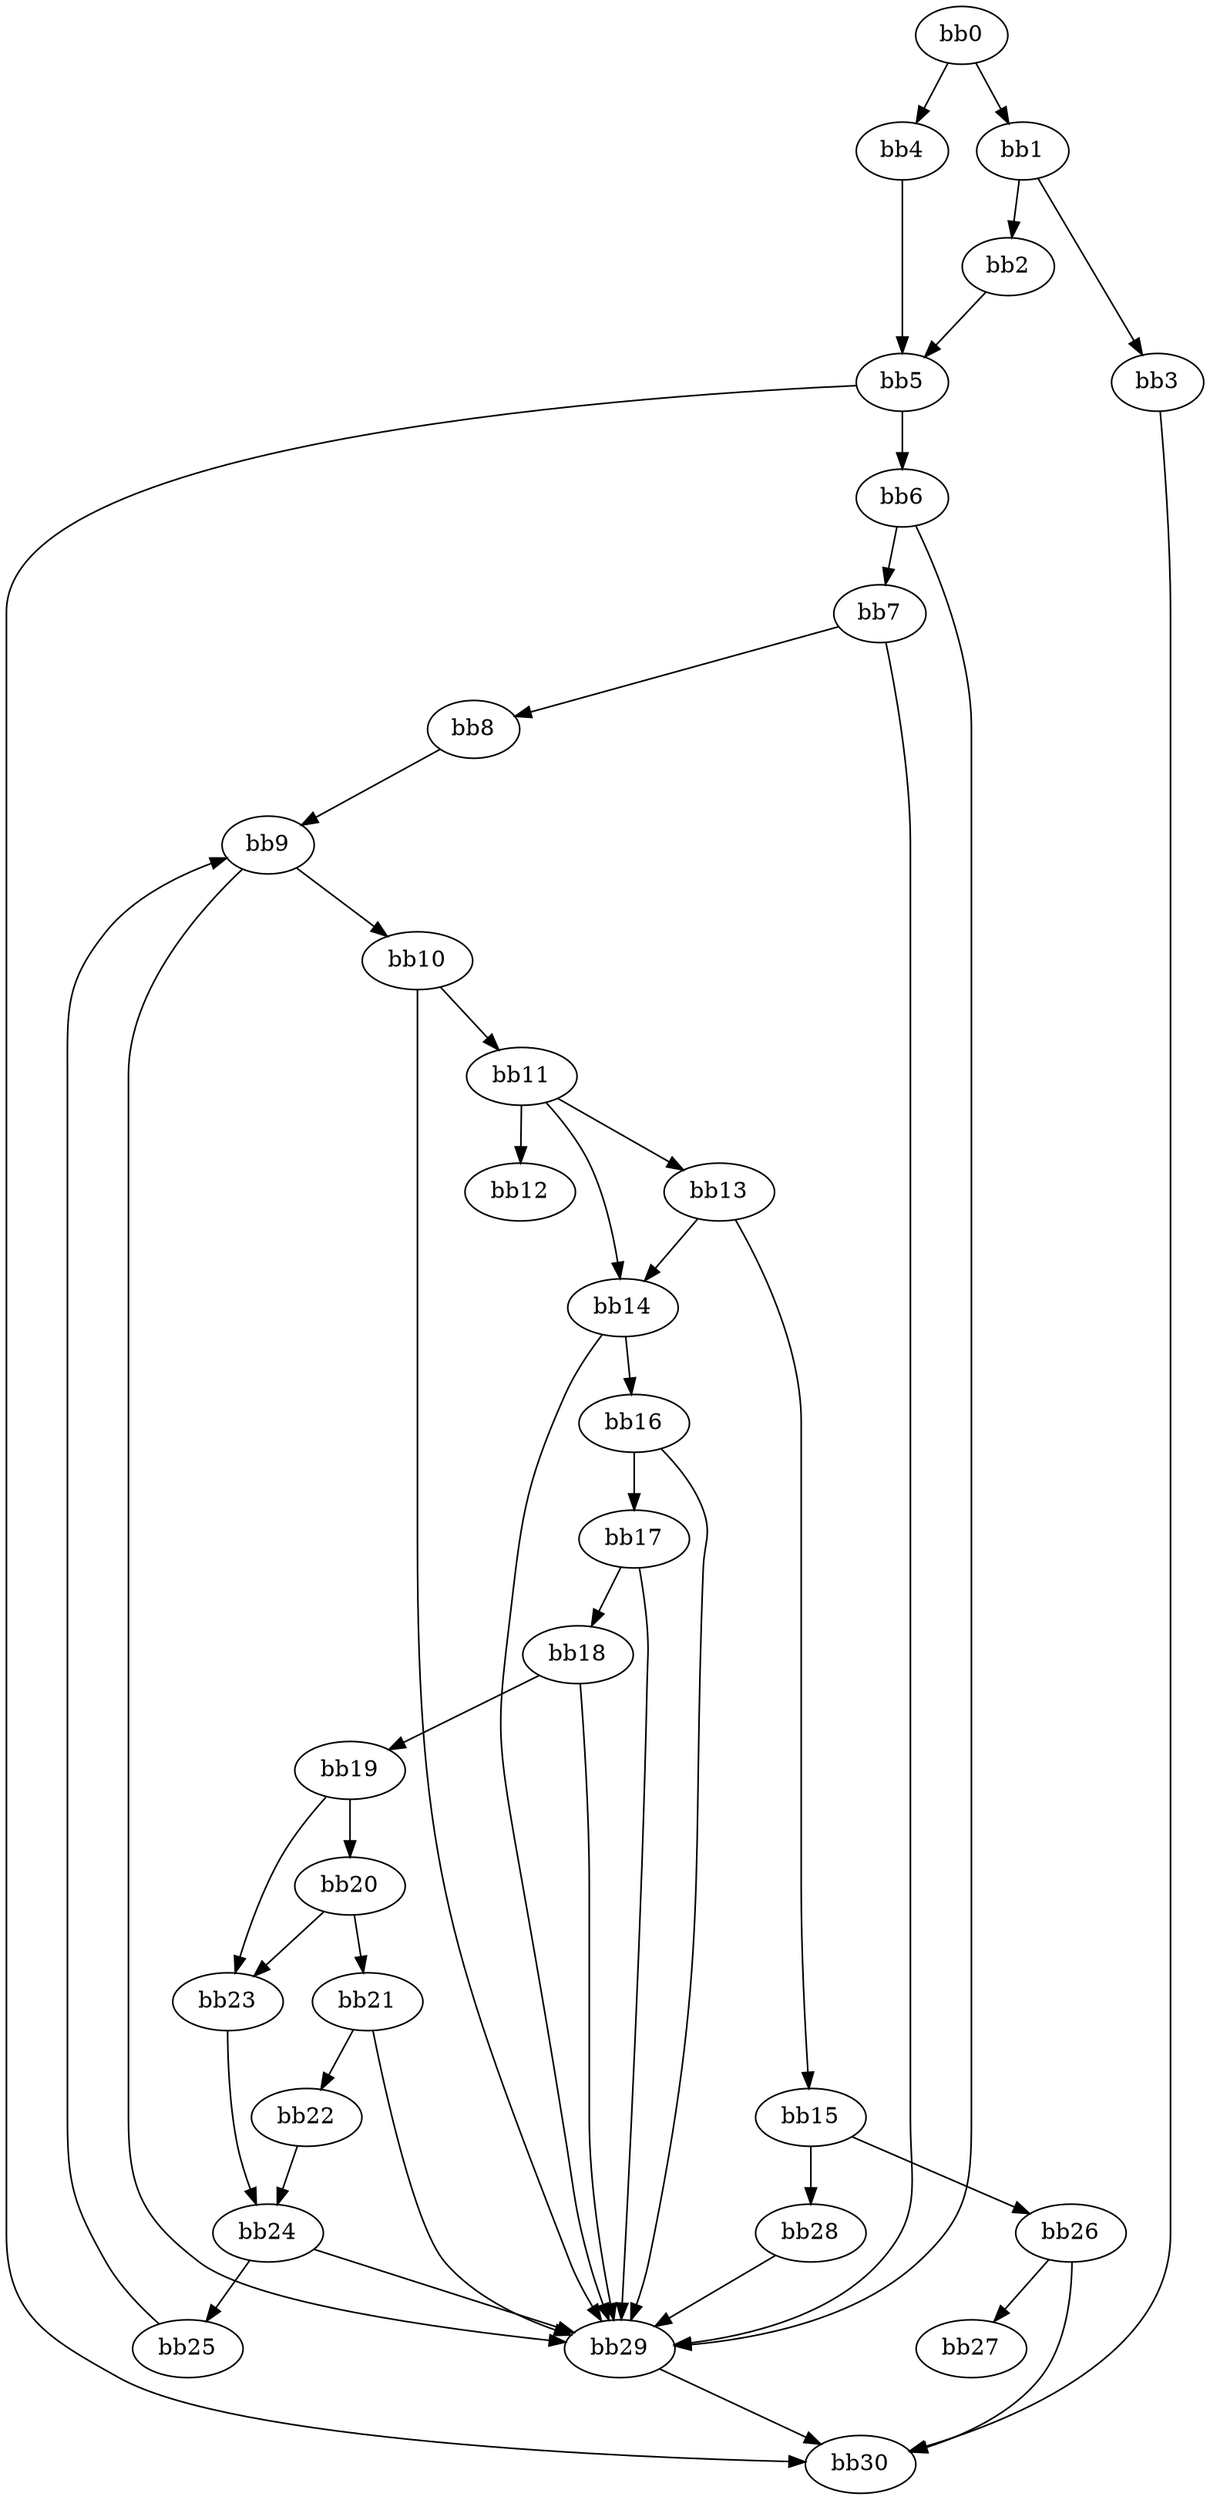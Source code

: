 digraph {
    0 [ label = "bb0\l" ]
    1 [ label = "bb1\l" ]
    2 [ label = "bb2\l" ]
    3 [ label = "bb3\l" ]
    4 [ label = "bb4\l" ]
    5 [ label = "bb5\l" ]
    6 [ label = "bb6\l" ]
    7 [ label = "bb7\l" ]
    8 [ label = "bb8\l" ]
    9 [ label = "bb9\l" ]
    10 [ label = "bb10\l" ]
    11 [ label = "bb11\l" ]
    12 [ label = "bb12\l" ]
    13 [ label = "bb13\l" ]
    14 [ label = "bb14\l" ]
    15 [ label = "bb15\l" ]
    16 [ label = "bb16\l" ]
    17 [ label = "bb17\l" ]
    18 [ label = "bb18\l" ]
    19 [ label = "bb19\l" ]
    20 [ label = "bb20\l" ]
    21 [ label = "bb21\l" ]
    22 [ label = "bb22\l" ]
    23 [ label = "bb23\l" ]
    24 [ label = "bb24\l" ]
    25 [ label = "bb25\l" ]
    26 [ label = "bb26\l" ]
    27 [ label = "bb27\l" ]
    28 [ label = "bb28\l" ]
    29 [ label = "bb29\l" ]
    30 [ label = "bb30\l" ]
    0 -> 1 [ ]
    0 -> 4 [ ]
    1 -> 2 [ ]
    1 -> 3 [ ]
    2 -> 5 [ ]
    3 -> 30 [ ]
    4 -> 5 [ ]
    5 -> 6 [ ]
    5 -> 30 [ ]
    6 -> 7 [ ]
    6 -> 29 [ ]
    7 -> 8 [ ]
    7 -> 29 [ ]
    8 -> 9 [ ]
    9 -> 10 [ ]
    9 -> 29 [ ]
    10 -> 11 [ ]
    10 -> 29 [ ]
    11 -> 12 [ ]
    11 -> 13 [ ]
    11 -> 14 [ ]
    13 -> 14 [ ]
    13 -> 15 [ ]
    14 -> 16 [ ]
    14 -> 29 [ ]
    15 -> 26 [ ]
    15 -> 28 [ ]
    16 -> 17 [ ]
    16 -> 29 [ ]
    17 -> 18 [ ]
    17 -> 29 [ ]
    18 -> 19 [ ]
    18 -> 29 [ ]
    19 -> 20 [ ]
    19 -> 23 [ ]
    20 -> 21 [ ]
    20 -> 23 [ ]
    21 -> 22 [ ]
    21 -> 29 [ ]
    22 -> 24 [ ]
    23 -> 24 [ ]
    24 -> 25 [ ]
    24 -> 29 [ ]
    25 -> 9 [ ]
    26 -> 27 [ ]
    26 -> 30 [ ]
    28 -> 29 [ ]
    29 -> 30 [ ]
}

